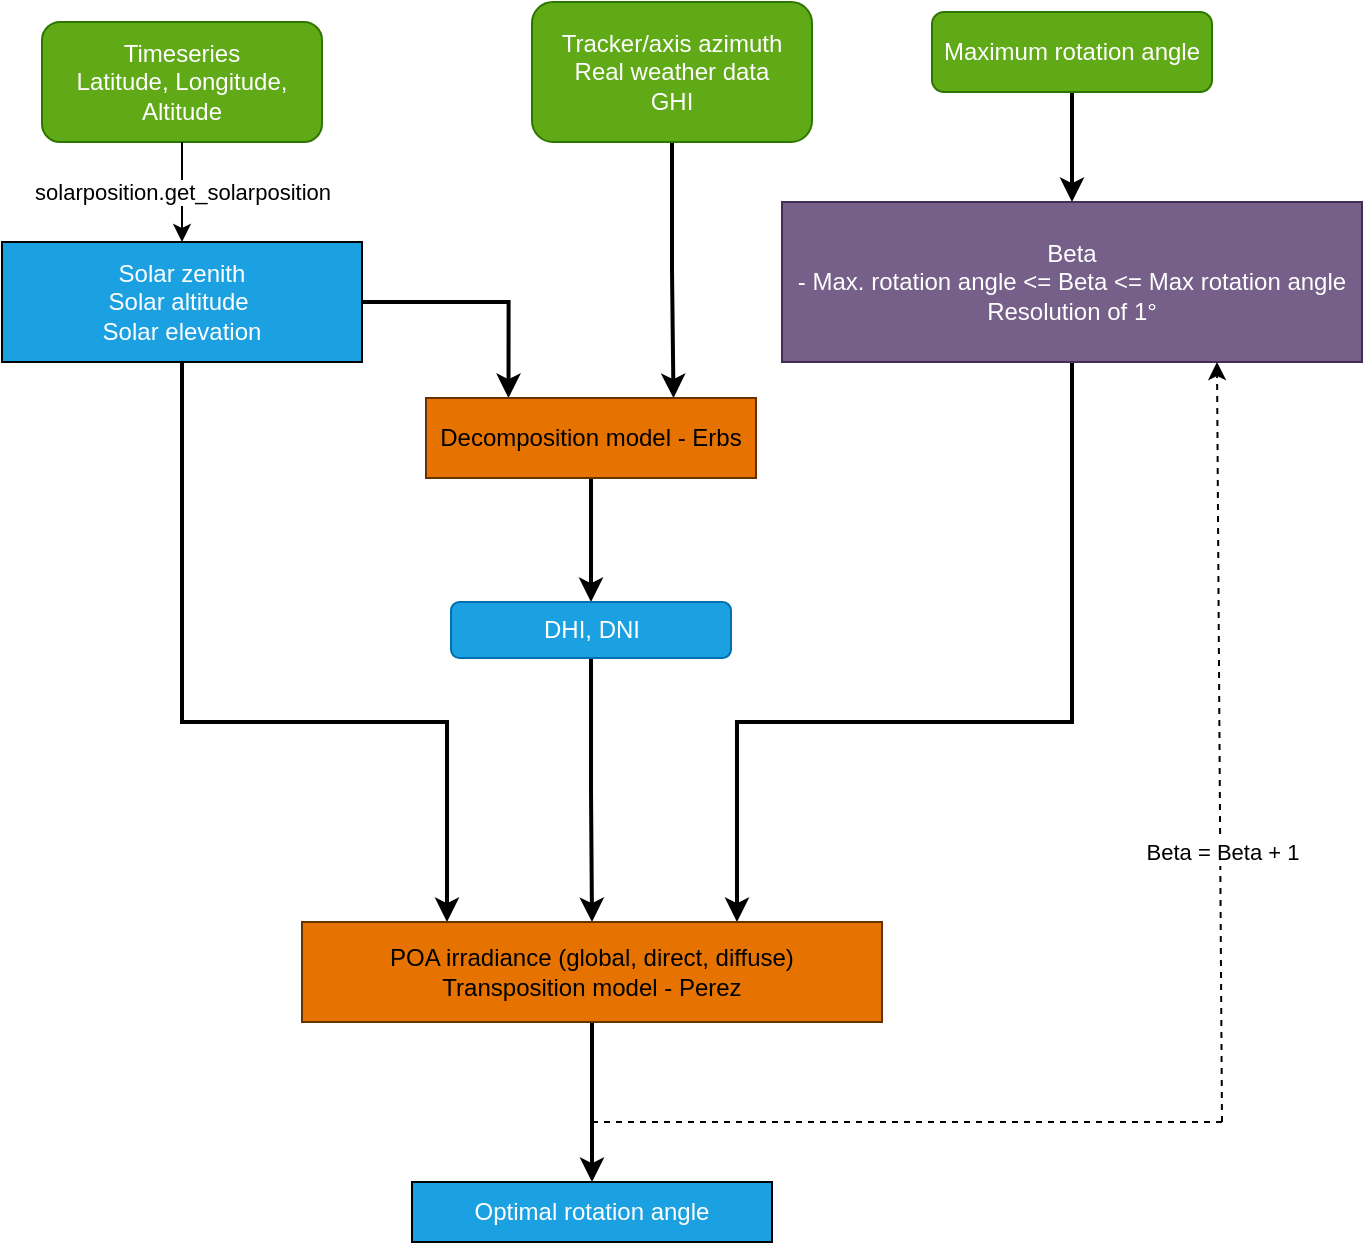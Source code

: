 <mxfile version="24.2.2" type="device">
  <diagram id="C5RBs43oDa-KdzZeNtuy" name="Page-1">
    <mxGraphModel dx="1434" dy="746" grid="1" gridSize="10" guides="1" tooltips="1" connect="1" arrows="1" fold="1" page="1" pageScale="1" pageWidth="827" pageHeight="1169" math="0" shadow="0">
      <root>
        <mxCell id="WIyWlLk6GJQsqaUBKTNV-0" />
        <mxCell id="WIyWlLk6GJQsqaUBKTNV-1" parent="WIyWlLk6GJQsqaUBKTNV-0" />
        <mxCell id="WIyWlLk6GJQsqaUBKTNV-3" value="Timeseries&lt;br&gt;Latitude, Longitude, Altitude" style="rounded=1;whiteSpace=wrap;html=1;fontSize=12;glass=0;strokeWidth=1;shadow=0;fillColor=#60a917;fontColor=#ffffff;strokeColor=#2D7600;" parent="WIyWlLk6GJQsqaUBKTNV-1" vertex="1">
          <mxGeometry x="90" y="50" width="140" height="60" as="geometry" />
        </mxCell>
        <mxCell id="b3d6tO9OOzQfFbIuxBPO-28" style="edgeStyle=orthogonalEdgeStyle;rounded=0;orthogonalLoop=1;jettySize=auto;html=1;exitX=0.5;exitY=1;exitDx=0;exitDy=0;entryX=0.25;entryY=0;entryDx=0;entryDy=0;strokeWidth=2;" parent="WIyWlLk6GJQsqaUBKTNV-1" source="nY5QdWtAfCeqt1IPBH1M-0" target="b3d6tO9OOzQfFbIuxBPO-17" edge="1">
          <mxGeometry relative="1" as="geometry">
            <Array as="points">
              <mxPoint x="160" y="400" />
              <mxPoint x="293" y="400" />
            </Array>
          </mxGeometry>
        </mxCell>
        <mxCell id="O4i9VfM06XI1pBtCiao6-6" style="edgeStyle=orthogonalEdgeStyle;rounded=0;orthogonalLoop=1;jettySize=auto;html=1;exitX=1;exitY=0.5;exitDx=0;exitDy=0;entryX=0.25;entryY=0;entryDx=0;entryDy=0;strokeWidth=2;" parent="WIyWlLk6GJQsqaUBKTNV-1" source="nY5QdWtAfCeqt1IPBH1M-0" target="O4i9VfM06XI1pBtCiao6-4" edge="1">
          <mxGeometry relative="1" as="geometry" />
        </mxCell>
        <mxCell id="nY5QdWtAfCeqt1IPBH1M-0" value="Solar zenith&lt;br&gt;Solar altitude&amp;nbsp;&lt;br&gt;Solar elevation" style="rounded=0;whiteSpace=wrap;html=1;fillColor=#1ba1e2;fontColor=#ffffff;strokeColor=default;" parent="WIyWlLk6GJQsqaUBKTNV-1" vertex="1">
          <mxGeometry x="70" y="160" width="180" height="60" as="geometry" />
        </mxCell>
        <mxCell id="nY5QdWtAfCeqt1IPBH1M-9" value="" style="endArrow=classic;html=1;rounded=0;exitX=0.5;exitY=1;exitDx=0;exitDy=0;entryX=0.5;entryY=0;entryDx=0;entryDy=0;" parent="WIyWlLk6GJQsqaUBKTNV-1" source="WIyWlLk6GJQsqaUBKTNV-3" target="nY5QdWtAfCeqt1IPBH1M-0" edge="1">
          <mxGeometry relative="1" as="geometry">
            <mxPoint x="170" y="400" as="sourcePoint" />
            <mxPoint x="270" y="400" as="targetPoint" />
          </mxGeometry>
        </mxCell>
        <mxCell id="nY5QdWtAfCeqt1IPBH1M-10" value="solarposition.get_solarposition" style="edgeLabel;resizable=0;html=1;align=center;verticalAlign=middle;" parent="nY5QdWtAfCeqt1IPBH1M-9" connectable="0" vertex="1">
          <mxGeometry relative="1" as="geometry" />
        </mxCell>
        <mxCell id="b3d6tO9OOzQfFbIuxBPO-23" style="edgeStyle=orthogonalEdgeStyle;rounded=0;orthogonalLoop=1;jettySize=auto;html=1;entryX=0.5;entryY=0;entryDx=0;entryDy=0;strokeWidth=2;exitX=0.5;exitY=1;exitDx=0;exitDy=0;" parent="WIyWlLk6GJQsqaUBKTNV-1" source="O4i9VfM06XI1pBtCiao6-5" target="b3d6tO9OOzQfFbIuxBPO-17" edge="1">
          <mxGeometry relative="1" as="geometry">
            <mxPoint x="370" y="400" as="sourcePoint" />
          </mxGeometry>
        </mxCell>
        <mxCell id="O4i9VfM06XI1pBtCiao6-7" style="edgeStyle=orthogonalEdgeStyle;rounded=0;orthogonalLoop=1;jettySize=auto;html=1;exitX=0.5;exitY=1;exitDx=0;exitDy=0;entryX=0.75;entryY=0;entryDx=0;entryDy=0;strokeWidth=2;" parent="WIyWlLk6GJQsqaUBKTNV-1" source="b3d6tO9OOzQfFbIuxBPO-0" target="O4i9VfM06XI1pBtCiao6-4" edge="1">
          <mxGeometry relative="1" as="geometry" />
        </mxCell>
        <mxCell id="b3d6tO9OOzQfFbIuxBPO-0" value="&lt;div&gt;Tracker/axis azimuth&lt;/div&gt;&lt;div&gt;Real weather data&lt;br&gt;&lt;/div&gt;&lt;div&gt;GHI&lt;/div&gt;" style="rounded=1;whiteSpace=wrap;html=1;fontSize=12;glass=0;strokeWidth=1;shadow=0;fillColor=#60a917;fontColor=#ffffff;strokeColor=#2D7600;" parent="WIyWlLk6GJQsqaUBKTNV-1" vertex="1">
          <mxGeometry x="335" y="40" width="140" height="70" as="geometry" />
        </mxCell>
        <mxCell id="b3d6tO9OOzQfFbIuxBPO-25" style="edgeStyle=orthogonalEdgeStyle;rounded=0;orthogonalLoop=1;jettySize=auto;html=1;exitX=0.5;exitY=1;exitDx=0;exitDy=0;entryX=0.75;entryY=0;entryDx=0;entryDy=0;strokeWidth=2;" parent="WIyWlLk6GJQsqaUBKTNV-1" source="b3d6tO9OOzQfFbIuxBPO-1" target="b3d6tO9OOzQfFbIuxBPO-17" edge="1">
          <mxGeometry relative="1" as="geometry">
            <Array as="points">
              <mxPoint x="605" y="400" />
              <mxPoint x="438" y="400" />
            </Array>
          </mxGeometry>
        </mxCell>
        <mxCell id="b3d6tO9OOzQfFbIuxBPO-1" value="&lt;div&gt;Beta&lt;/div&gt;&lt;div&gt;- Max. rotation angle &amp;lt;= Beta &amp;lt;= Max rotation angle&lt;br&gt;&lt;/div&gt;&lt;div&gt;Resolution of 1°&lt;br&gt;&lt;/div&gt;" style="rounded=0;whiteSpace=wrap;html=1;fillStyle=solid;fillColor=#76608a;strokeColor=#432D57;fontColor=#ffffff;" parent="WIyWlLk6GJQsqaUBKTNV-1" vertex="1">
          <mxGeometry x="460" y="140" width="290" height="80" as="geometry" />
        </mxCell>
        <mxCell id="b3d6tO9OOzQfFbIuxBPO-20" style="edgeStyle=orthogonalEdgeStyle;rounded=0;orthogonalLoop=1;jettySize=auto;html=1;exitX=0.5;exitY=1;exitDx=0;exitDy=0;entryX=0.5;entryY=0;entryDx=0;entryDy=0;strokeWidth=2;" parent="WIyWlLk6GJQsqaUBKTNV-1" source="b3d6tO9OOzQfFbIuxBPO-17" target="b3d6tO9OOzQfFbIuxBPO-19" edge="1">
          <mxGeometry relative="1" as="geometry" />
        </mxCell>
        <mxCell id="b3d6tO9OOzQfFbIuxBPO-17" value="POA irradiance (global, direct, diffuse)&lt;br&gt;Transposition model - Perez" style="rounded=0;whiteSpace=wrap;html=1;fillStyle=solid;fillColor=#E67300;strokeColor=#663300;" parent="WIyWlLk6GJQsqaUBKTNV-1" vertex="1">
          <mxGeometry x="220" y="500" width="290" height="50" as="geometry" />
        </mxCell>
        <mxCell id="b3d6tO9OOzQfFbIuxBPO-19" value="&lt;div&gt;Optimal rotation angle&lt;/div&gt;" style="rounded=0;whiteSpace=wrap;html=1;fillColor=#1ba1e2;fontColor=#ffffff;strokeColor=default;" parent="WIyWlLk6GJQsqaUBKTNV-1" vertex="1">
          <mxGeometry x="275" y="630" width="180" height="30" as="geometry" />
        </mxCell>
        <mxCell id="b3d6tO9OOzQfFbIuxBPO-22" style="edgeStyle=orthogonalEdgeStyle;rounded=0;orthogonalLoop=1;jettySize=auto;html=1;entryX=0.5;entryY=0;entryDx=0;entryDy=0;strokeWidth=2;" parent="WIyWlLk6GJQsqaUBKTNV-1" source="b3d6tO9OOzQfFbIuxBPO-21" target="b3d6tO9OOzQfFbIuxBPO-1" edge="1">
          <mxGeometry relative="1" as="geometry" />
        </mxCell>
        <mxCell id="b3d6tO9OOzQfFbIuxBPO-21" value="Maximum rotation angle" style="rounded=1;whiteSpace=wrap;html=1;fontSize=12;glass=0;strokeWidth=1;shadow=0;fillColor=#60a917;fontColor=#ffffff;strokeColor=#2D7600;" parent="WIyWlLk6GJQsqaUBKTNV-1" vertex="1">
          <mxGeometry x="535" y="45" width="140" height="40" as="geometry" />
        </mxCell>
        <mxCell id="O4i9VfM06XI1pBtCiao6-0" value="" style="endArrow=none;html=1;rounded=0;dashed=1;" parent="WIyWlLk6GJQsqaUBKTNV-1" edge="1">
          <mxGeometry width="50" height="50" relative="1" as="geometry">
            <mxPoint x="365" y="600" as="sourcePoint" />
            <mxPoint x="680" y="600" as="targetPoint" />
          </mxGeometry>
        </mxCell>
        <mxCell id="O4i9VfM06XI1pBtCiao6-2" value="" style="endArrow=classic;html=1;rounded=0;entryX=0.75;entryY=1;entryDx=0;entryDy=0;dashed=1;" parent="WIyWlLk6GJQsqaUBKTNV-1" target="b3d6tO9OOzQfFbIuxBPO-1" edge="1">
          <mxGeometry relative="1" as="geometry">
            <mxPoint x="680" y="600" as="sourcePoint" />
            <mxPoint x="620" y="400" as="targetPoint" />
          </mxGeometry>
        </mxCell>
        <mxCell id="O4i9VfM06XI1pBtCiao6-3" value="Beta = Beta + 1" style="edgeLabel;resizable=0;html=1;align=center;verticalAlign=middle;" parent="O4i9VfM06XI1pBtCiao6-2" connectable="0" vertex="1">
          <mxGeometry relative="1" as="geometry">
            <mxPoint x="1" y="55" as="offset" />
          </mxGeometry>
        </mxCell>
        <mxCell id="O4i9VfM06XI1pBtCiao6-8" style="edgeStyle=orthogonalEdgeStyle;rounded=0;orthogonalLoop=1;jettySize=auto;html=1;exitX=0.5;exitY=1;exitDx=0;exitDy=0;entryX=0.5;entryY=0;entryDx=0;entryDy=0;strokeWidth=2;" parent="WIyWlLk6GJQsqaUBKTNV-1" source="O4i9VfM06XI1pBtCiao6-4" target="O4i9VfM06XI1pBtCiao6-5" edge="1">
          <mxGeometry relative="1" as="geometry" />
        </mxCell>
        <mxCell id="O4i9VfM06XI1pBtCiao6-4" value="Decomposition model - Erbs" style="rounded=0;whiteSpace=wrap;html=1;fillStyle=solid;fillColor=#E67300;strokeColor=#663300;" parent="WIyWlLk6GJQsqaUBKTNV-1" vertex="1">
          <mxGeometry x="282" y="238" width="165" height="40" as="geometry" />
        </mxCell>
        <mxCell id="O4i9VfM06XI1pBtCiao6-5" value="&lt;div&gt;DHI, DNI&lt;/div&gt;" style="rounded=1;whiteSpace=wrap;html=1;fontSize=12;glass=0;strokeWidth=1;shadow=0;fillColor=#1ba1e2;fontColor=#ffffff;strokeColor=#006EAF;" parent="WIyWlLk6GJQsqaUBKTNV-1" vertex="1">
          <mxGeometry x="294.5" y="340" width="140" height="28" as="geometry" />
        </mxCell>
      </root>
    </mxGraphModel>
  </diagram>
</mxfile>
